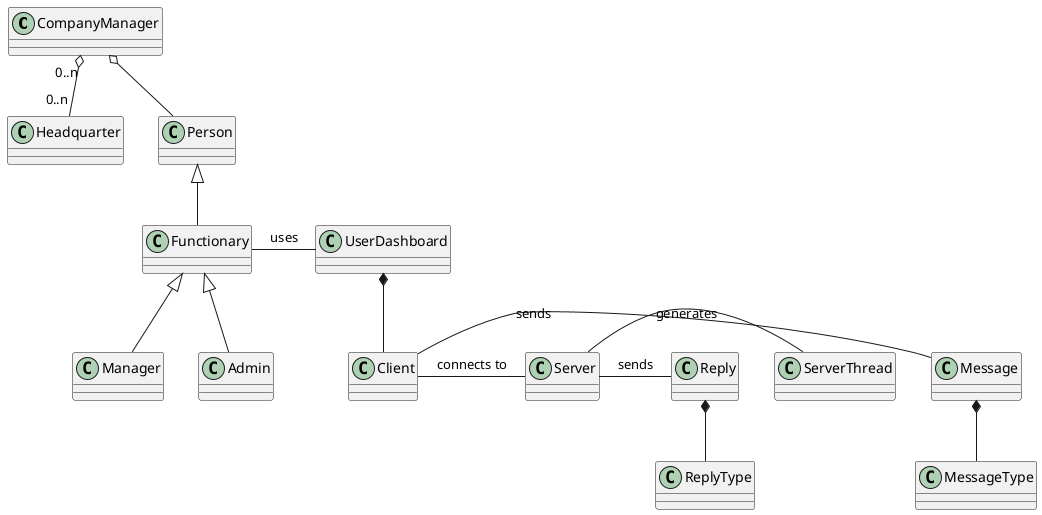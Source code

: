 @startuml classes
 CompanyManager "0..n" o-- "0..n" Headquarter
 CompanyManager o-- Person 
 Person <|-- Functionary
 Functionary <|-- Admin 
 Functionary <|-- Manager 

 Functionary - UserDashboard : uses
 UserDashboard *-- Client
 Client - Message : sends
 Message *-- MessageType
 Client - Server : "connects to"
 Server - ServerThread : generates
 Server - Reply : sends
 Reply *-- ReplyType


@enduml